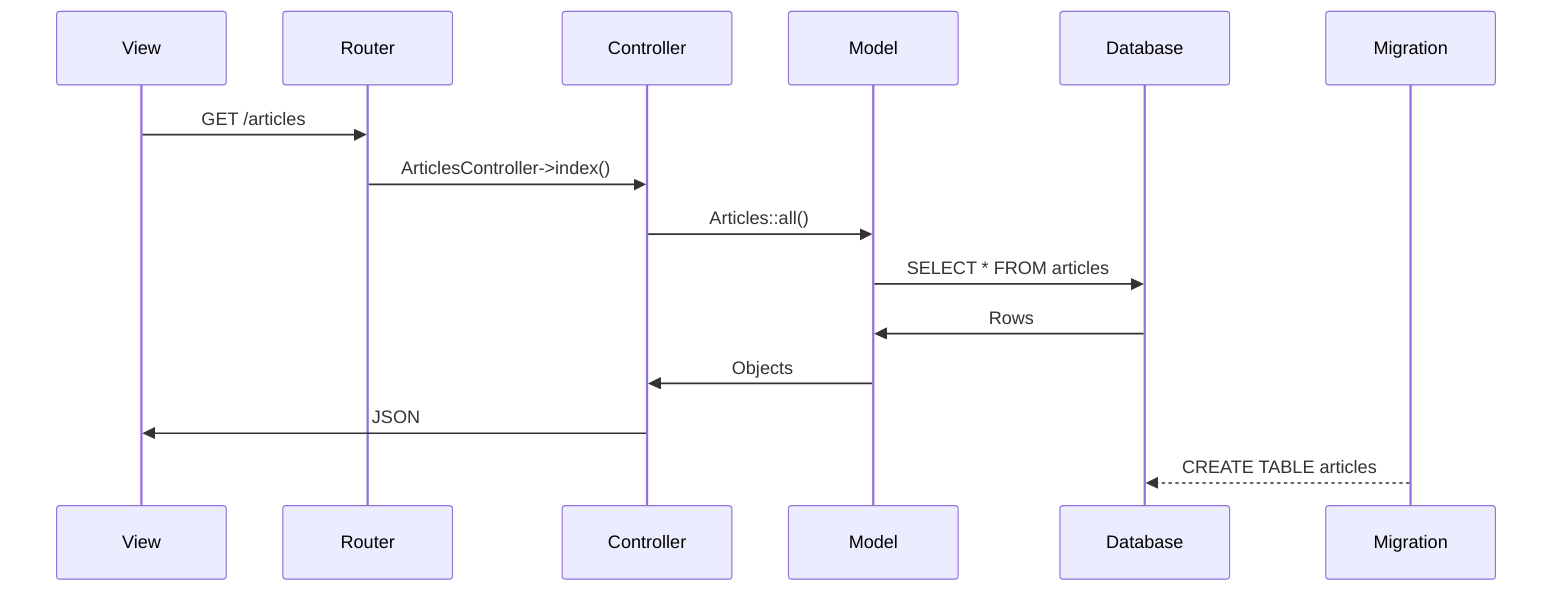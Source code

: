 sequenceDiagram
    participant V as View
    participant R as Router
    participant C as Controller
    participant M as Model
    participant D as Database
    participant MG as Migration
    V ->> R: GET /articles
    R ->> C: ArticlesController->index()
    C ->> M: Articles::all()
    M ->> D: SELECT * FROM articles
    D ->> M: Rows
    M ->> C: Objects
    C ->> V: JSON
    MG -->> D: CREATE TABLE articles
